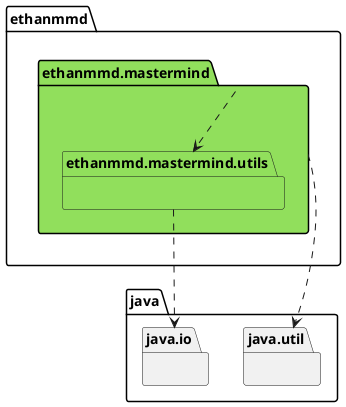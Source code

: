 @startuml

package ethanmmd.mastermind #91DF5C{}
package ethanmmd.mastermind.utils #91DF5C{}
package java.util{}
package java.io{}

ethanmmd.mastermind ..> ethanmmd.mastermind.utils
ethanmmd.mastermind ..> java.util
ethanmmd.mastermind.utils ..> java.io
@enduml